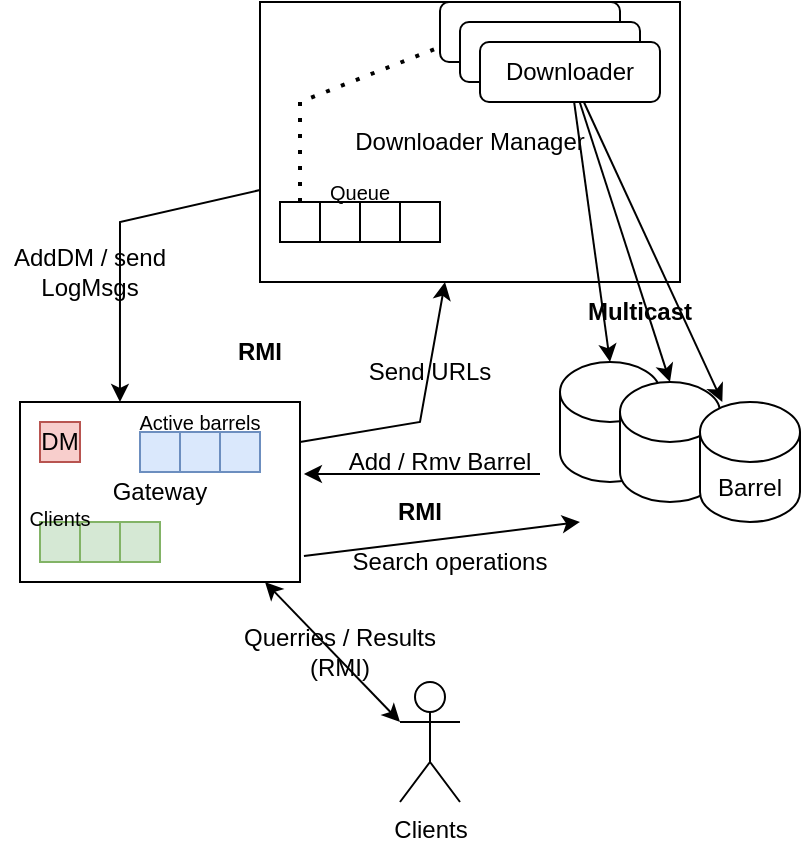 <mxfile version="24.2.2" type="device">
  <diagram name="Page-1" id="UIYx4eMHw2Kr-9jGnuPX">
    <mxGraphModel dx="1050" dy="558" grid="1" gridSize="10" guides="1" tooltips="1" connect="1" arrows="1" fold="1" page="1" pageScale="1" pageWidth="827" pageHeight="1169" math="0" shadow="0">
      <root>
        <mxCell id="0" />
        <mxCell id="1" parent="0" />
        <mxCell id="qgVyWcnWRufU0zii1fjU-1" value="Gateway" style="rounded=0;whiteSpace=wrap;html=1;" vertex="1" parent="1">
          <mxGeometry x="250" y="200" width="140" height="90" as="geometry" />
        </mxCell>
        <mxCell id="qgVyWcnWRufU0zii1fjU-2" value="&lt;div&gt;Clients&lt;/div&gt;" style="shape=umlActor;verticalLabelPosition=bottom;verticalAlign=top;html=1;outlineConnect=0;labelBackgroundColor=none;" vertex="1" parent="1">
          <mxGeometry x="440" y="340" width="30" height="60" as="geometry" />
        </mxCell>
        <mxCell id="qgVyWcnWRufU0zii1fjU-3" value="" style="endArrow=classic;startArrow=classic;html=1;rounded=0;entryX=0;entryY=0.333;entryDx=0;entryDy=0;entryPerimeter=0;exitX=0.875;exitY=1;exitDx=0;exitDy=0;exitPerimeter=0;" edge="1" parent="1" source="qgVyWcnWRufU0zii1fjU-1" target="qgVyWcnWRufU0zii1fjU-2">
          <mxGeometry width="50" height="50" relative="1" as="geometry">
            <mxPoint x="389" y="340" as="sourcePoint" />
            <mxPoint x="439" y="290" as="targetPoint" />
          </mxGeometry>
        </mxCell>
        <mxCell id="qgVyWcnWRufU0zii1fjU-4" value="&lt;div&gt;Querries / Results&lt;/div&gt;&lt;div&gt;(RMI)&lt;br&gt;&lt;/div&gt;" style="text;html=1;align=center;verticalAlign=middle;whiteSpace=wrap;rounded=0;labelBackgroundColor=none;fontColor=#000000;" vertex="1" parent="1">
          <mxGeometry x="350" y="310" width="120" height="30" as="geometry" />
        </mxCell>
        <mxCell id="qgVyWcnWRufU0zii1fjU-5" value="Downloader Manager" style="rounded=0;whiteSpace=wrap;html=1;" vertex="1" parent="1">
          <mxGeometry x="370" width="210" height="140" as="geometry" />
        </mxCell>
        <mxCell id="qgVyWcnWRufU0zii1fjU-7" value="" style="rounded=1;whiteSpace=wrap;html=1;" vertex="1" parent="1">
          <mxGeometry x="460" width="90" height="30" as="geometry" />
        </mxCell>
        <mxCell id="qgVyWcnWRufU0zii1fjU-10" value="" style="rounded=1;whiteSpace=wrap;html=1;" vertex="1" parent="1">
          <mxGeometry x="470" y="10" width="90" height="30" as="geometry" />
        </mxCell>
        <mxCell id="qgVyWcnWRufU0zii1fjU-11" value="Downloader" style="rounded=1;whiteSpace=wrap;html=1;" vertex="1" parent="1">
          <mxGeometry x="480" y="20" width="90" height="30" as="geometry" />
        </mxCell>
        <mxCell id="qgVyWcnWRufU0zii1fjU-12" value="" style="whiteSpace=wrap;html=1;aspect=fixed;" vertex="1" parent="1">
          <mxGeometry x="380" y="100" width="20" height="20" as="geometry" />
        </mxCell>
        <mxCell id="qgVyWcnWRufU0zii1fjU-16" value="" style="whiteSpace=wrap;html=1;aspect=fixed;" vertex="1" parent="1">
          <mxGeometry x="400" y="100" width="20" height="20" as="geometry" />
        </mxCell>
        <mxCell id="qgVyWcnWRufU0zii1fjU-17" value="" style="whiteSpace=wrap;html=1;aspect=fixed;" vertex="1" parent="1">
          <mxGeometry x="420" y="100" width="20" height="20" as="geometry" />
        </mxCell>
        <mxCell id="qgVyWcnWRufU0zii1fjU-18" value="" style="whiteSpace=wrap;html=1;aspect=fixed;" vertex="1" parent="1">
          <mxGeometry x="440" y="100" width="20" height="20" as="geometry" />
        </mxCell>
        <mxCell id="qgVyWcnWRufU0zii1fjU-19" value="Queue" style="text;html=1;align=center;verticalAlign=middle;whiteSpace=wrap;rounded=0;fontSize=10;" vertex="1" parent="1">
          <mxGeometry x="400" y="90" width="40" height="10" as="geometry" />
        </mxCell>
        <mxCell id="qgVyWcnWRufU0zii1fjU-21" value="" style="endArrow=none;dashed=1;html=1;dashPattern=1 3;strokeWidth=2;rounded=0;entryX=0;entryY=0.75;entryDx=0;entryDy=0;" edge="1" parent="1" target="qgVyWcnWRufU0zii1fjU-7">
          <mxGeometry width="50" height="50" relative="1" as="geometry">
            <mxPoint x="390" y="100" as="sourcePoint" />
            <mxPoint x="440" y="50" as="targetPoint" />
            <Array as="points">
              <mxPoint x="390" y="50" />
            </Array>
          </mxGeometry>
        </mxCell>
        <mxCell id="qgVyWcnWRufU0zii1fjU-22" value="" style="shape=cylinder3;whiteSpace=wrap;html=1;boundedLbl=1;backgroundOutline=1;size=15;" vertex="1" parent="1">
          <mxGeometry x="520" y="180" width="50" height="60" as="geometry" />
        </mxCell>
        <mxCell id="qgVyWcnWRufU0zii1fjU-23" value="" style="shape=cylinder3;whiteSpace=wrap;html=1;boundedLbl=1;backgroundOutline=1;size=15;" vertex="1" parent="1">
          <mxGeometry x="550" y="190" width="50" height="60" as="geometry" />
        </mxCell>
        <mxCell id="qgVyWcnWRufU0zii1fjU-24" value="Barrel" style="shape=cylinder3;whiteSpace=wrap;html=1;boundedLbl=1;backgroundOutline=1;size=15;" vertex="1" parent="1">
          <mxGeometry x="590" y="200" width="50" height="60" as="geometry" />
        </mxCell>
        <mxCell id="qgVyWcnWRufU0zii1fjU-25" value="" style="endArrow=classic;html=1;rounded=0;entryX=0.5;entryY=0;entryDx=0;entryDy=0;entryPerimeter=0;" edge="1" parent="1" source="qgVyWcnWRufU0zii1fjU-11" target="qgVyWcnWRufU0zii1fjU-22">
          <mxGeometry width="50" height="50" relative="1" as="geometry">
            <mxPoint x="610" y="64.466" as="sourcePoint" />
            <mxPoint x="740" y="75.53" as="targetPoint" />
          </mxGeometry>
        </mxCell>
        <mxCell id="qgVyWcnWRufU0zii1fjU-27" value="" style="endArrow=classic;html=1;rounded=0;entryX=0.5;entryY=0;entryDx=0;entryDy=0;entryPerimeter=0;" edge="1" parent="1" source="qgVyWcnWRufU0zii1fjU-11" target="qgVyWcnWRufU0zii1fjU-23">
          <mxGeometry width="50" height="50" relative="1" as="geometry">
            <mxPoint x="610" y="100" as="sourcePoint" />
            <mxPoint x="700" y="100" as="targetPoint" />
          </mxGeometry>
        </mxCell>
        <mxCell id="qgVyWcnWRufU0zii1fjU-29" value="" style="endArrow=classic;html=1;rounded=0;" edge="1" parent="1" source="qgVyWcnWRufU0zii1fjU-11" target="qgVyWcnWRufU0zii1fjU-24">
          <mxGeometry width="50" height="50" relative="1" as="geometry">
            <mxPoint x="620" y="160" as="sourcePoint" />
            <mxPoint x="670" y="110" as="targetPoint" />
          </mxGeometry>
        </mxCell>
        <mxCell id="qgVyWcnWRufU0zii1fjU-30" value="&lt;b&gt;Multicast&lt;/b&gt;" style="text;html=1;align=center;verticalAlign=middle;whiteSpace=wrap;rounded=0;" vertex="1" parent="1">
          <mxGeometry x="530" y="140" width="60" height="30" as="geometry" />
        </mxCell>
        <mxCell id="qgVyWcnWRufU0zii1fjU-33" value="" style="endArrow=classic;html=1;rounded=0;" edge="1" parent="1" target="qgVyWcnWRufU0zii1fjU-5">
          <mxGeometry width="50" height="50" relative="1" as="geometry">
            <mxPoint x="390" y="220" as="sourcePoint" />
            <mxPoint x="440" y="170" as="targetPoint" />
            <Array as="points">
              <mxPoint x="450" y="210" />
            </Array>
          </mxGeometry>
        </mxCell>
        <mxCell id="qgVyWcnWRufU0zii1fjU-35" value="" style="endArrow=classic;html=1;rounded=0;entryX=0.357;entryY=0;entryDx=0;entryDy=0;entryPerimeter=0;" edge="1" parent="1" source="qgVyWcnWRufU0zii1fjU-5" target="qgVyWcnWRufU0zii1fjU-1">
          <mxGeometry width="50" height="50" relative="1" as="geometry">
            <mxPoint x="170" y="130" as="sourcePoint" />
            <mxPoint x="220" y="80" as="targetPoint" />
            <Array as="points">
              <mxPoint x="300" y="110" />
            </Array>
          </mxGeometry>
        </mxCell>
        <mxCell id="qgVyWcnWRufU0zii1fjU-36" value="AddDM / send LogMsgs" style="text;html=1;align=center;verticalAlign=middle;whiteSpace=wrap;rounded=0;" vertex="1" parent="1">
          <mxGeometry x="240" y="120" width="90" height="30" as="geometry" />
        </mxCell>
        <mxCell id="qgVyWcnWRufU0zii1fjU-38" value="&lt;b&gt;RMI&lt;/b&gt;" style="text;html=1;align=center;verticalAlign=middle;whiteSpace=wrap;rounded=0;" vertex="1" parent="1">
          <mxGeometry x="340" y="160" width="60" height="30" as="geometry" />
        </mxCell>
        <mxCell id="qgVyWcnWRufU0zii1fjU-39" value="Send URLs " style="text;html=1;align=center;verticalAlign=middle;whiteSpace=wrap;rounded=0;" vertex="1" parent="1">
          <mxGeometry x="420" y="170" width="70" height="30" as="geometry" />
        </mxCell>
        <mxCell id="qgVyWcnWRufU0zii1fjU-41" value="DM" style="whiteSpace=wrap;html=1;aspect=fixed;fillColor=#f8cecc;strokeColor=#b85450;" vertex="1" parent="1">
          <mxGeometry x="260" y="210" width="20" height="20" as="geometry" />
        </mxCell>
        <mxCell id="qgVyWcnWRufU0zii1fjU-43" value="" style="whiteSpace=wrap;html=1;aspect=fixed;fillColor=#d5e8d4;strokeColor=#82b366;" vertex="1" parent="1">
          <mxGeometry x="260" y="260" width="20" height="20" as="geometry" />
        </mxCell>
        <mxCell id="qgVyWcnWRufU0zii1fjU-44" value="" style="whiteSpace=wrap;html=1;aspect=fixed;fillColor=#d5e8d4;strokeColor=#82b366;" vertex="1" parent="1">
          <mxGeometry x="280" y="260" width="20" height="20" as="geometry" />
        </mxCell>
        <mxCell id="qgVyWcnWRufU0zii1fjU-45" value="" style="whiteSpace=wrap;html=1;aspect=fixed;fillColor=#d5e8d4;strokeColor=#82b366;" vertex="1" parent="1">
          <mxGeometry x="300" y="260" width="20" height="20" as="geometry" />
        </mxCell>
        <mxCell id="qgVyWcnWRufU0zii1fjU-47" value="Clients" style="text;html=1;align=center;verticalAlign=middle;whiteSpace=wrap;rounded=0;fontSize=10;" vertex="1" parent="1">
          <mxGeometry x="250" y="250" width="40" height="15" as="geometry" />
        </mxCell>
        <mxCell id="qgVyWcnWRufU0zii1fjU-48" value="" style="whiteSpace=wrap;html=1;aspect=fixed;fillColor=#dae8fc;strokeColor=#6c8ebf;" vertex="1" parent="1">
          <mxGeometry x="310" y="215" width="20" height="20" as="geometry" />
        </mxCell>
        <mxCell id="qgVyWcnWRufU0zii1fjU-49" value="" style="whiteSpace=wrap;html=1;aspect=fixed;fillColor=#dae8fc;strokeColor=#6c8ebf;" vertex="1" parent="1">
          <mxGeometry x="330" y="215" width="20" height="20" as="geometry" />
        </mxCell>
        <mxCell id="qgVyWcnWRufU0zii1fjU-50" value="" style="whiteSpace=wrap;html=1;aspect=fixed;fillColor=#dae8fc;strokeColor=#6c8ebf;" vertex="1" parent="1">
          <mxGeometry x="350" y="215" width="20" height="20" as="geometry" />
        </mxCell>
        <mxCell id="qgVyWcnWRufU0zii1fjU-51" value="&lt;font style=&quot;font-size: 10px;&quot;&gt;Active barrels&lt;/font&gt;" style="text;html=1;align=center;verticalAlign=middle;whiteSpace=wrap;rounded=0;" vertex="1" parent="1">
          <mxGeometry x="305" y="205" width="70" height="10" as="geometry" />
        </mxCell>
        <mxCell id="qgVyWcnWRufU0zii1fjU-53" value="" style="endArrow=classic;html=1;rounded=0;entryX=1.014;entryY=0.4;entryDx=0;entryDy=0;entryPerimeter=0;" edge="1" parent="1" target="qgVyWcnWRufU0zii1fjU-1">
          <mxGeometry width="50" height="50" relative="1" as="geometry">
            <mxPoint x="510" y="236" as="sourcePoint" />
            <mxPoint x="510" y="270" as="targetPoint" />
          </mxGeometry>
        </mxCell>
        <mxCell id="qgVyWcnWRufU0zii1fjU-55" value="" style="endArrow=classic;html=1;rounded=0;exitX=1.014;exitY=0.856;exitDx=0;exitDy=0;exitPerimeter=0;" edge="1" parent="1" source="qgVyWcnWRufU0zii1fjU-1">
          <mxGeometry width="50" height="50" relative="1" as="geometry">
            <mxPoint x="620" y="300" as="sourcePoint" />
            <mxPoint x="530" y="260" as="targetPoint" />
          </mxGeometry>
        </mxCell>
        <mxCell id="qgVyWcnWRufU0zii1fjU-56" value="Search operations" style="text;html=1;align=center;verticalAlign=middle;whiteSpace=wrap;rounded=0;" vertex="1" parent="1">
          <mxGeometry x="410" y="270" width="110" height="20" as="geometry" />
        </mxCell>
        <mxCell id="qgVyWcnWRufU0zii1fjU-57" value="Add / Rmv Barrel" style="text;html=1;align=center;verticalAlign=middle;whiteSpace=wrap;rounded=0;" vertex="1" parent="1">
          <mxGeometry x="410" y="225" width="100" height="10" as="geometry" />
        </mxCell>
        <mxCell id="qgVyWcnWRufU0zii1fjU-58" value="&lt;b&gt;RMI&lt;/b&gt;" style="text;html=1;align=center;verticalAlign=middle;whiteSpace=wrap;rounded=0;" vertex="1" parent="1">
          <mxGeometry x="420" y="240" width="60" height="30" as="geometry" />
        </mxCell>
      </root>
    </mxGraphModel>
  </diagram>
</mxfile>
